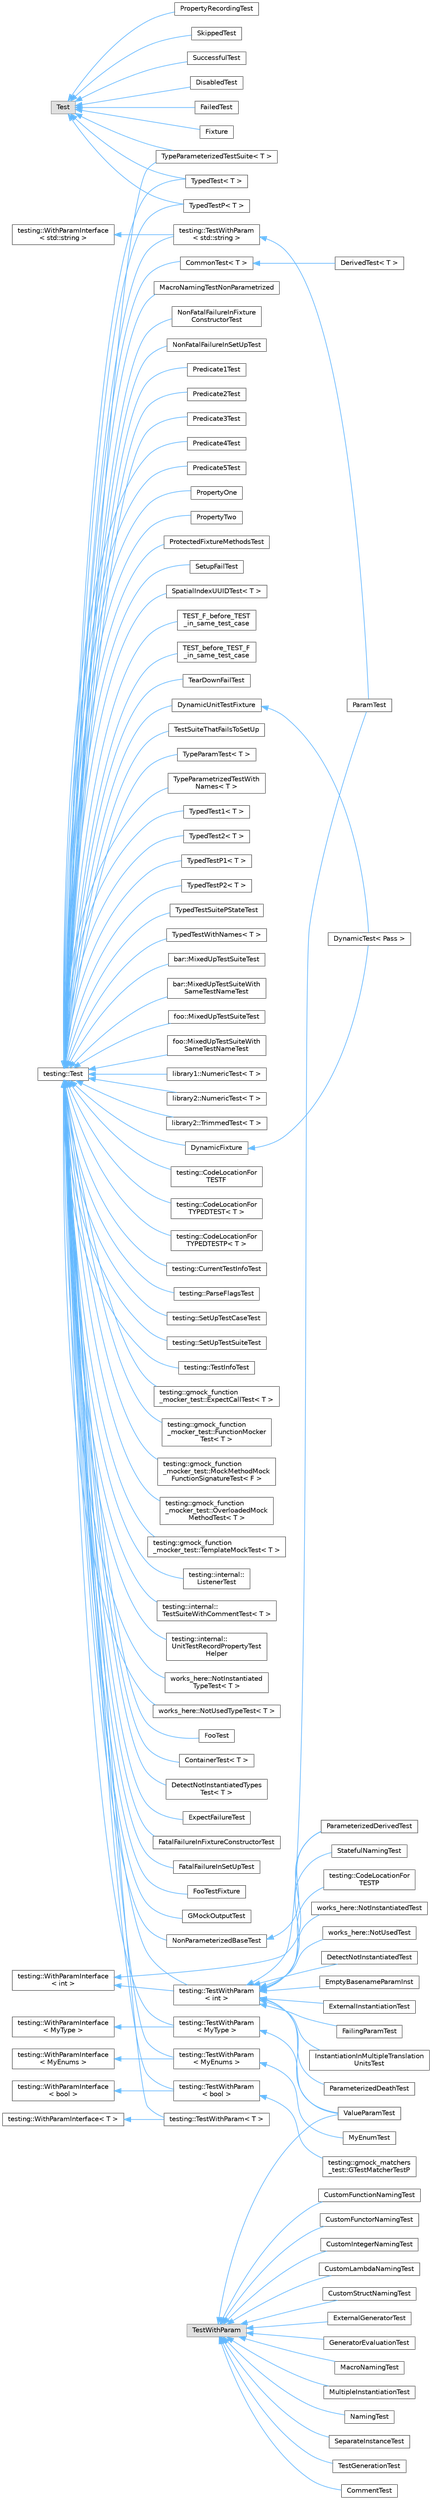 digraph "Graphical Class Hierarchy"
{
 // LATEX_PDF_SIZE
  bgcolor="transparent";
  edge [fontname=Helvetica,fontsize=10,labelfontname=Helvetica,labelfontsize=10];
  node [fontname=Helvetica,fontsize=10,shape=box,height=0.2,width=0.4];
  rankdir="LR";
  Node0 [id="Node000000",label="Test",height=0.2,width=0.4,color="grey60", fillcolor="#E0E0E0", style="filled",tooltip=" "];
  Node0 -> Node1 [id="edge60_Node000000_Node000001",dir="back",color="steelblue1",style="solid",tooltip=" "];
  Node1 [id="Node000001",label="TypedTest\< T \>",height=0.2,width=0.4,color="grey40", fillcolor="white", style="filled",URL="$class_typed_test.html",tooltip=" "];
  Node0 -> Node78 [id="edge61_Node000000_Node000078",dir="back",color="steelblue1",style="solid",tooltip=" "];
  Node78 [id="Node000078",label="TypedTestP\< T \>",height=0.2,width=0.4,color="grey40", fillcolor="white", style="filled",URL="$class_typed_test_p.html",tooltip=" "];
  Node0 -> Node110 [id="edge62_Node000000_Node000110",dir="back",color="steelblue1",style="solid",tooltip=" "];
  Node110 [id="Node000110",label="DisabledTest",height=0.2,width=0.4,color="grey40", fillcolor="white", style="filled",URL="$class_disabled_test.html",tooltip=" "];
  Node0 -> Node111 [id="edge63_Node000000_Node000111",dir="back",color="steelblue1",style="solid",tooltip=" "];
  Node111 [id="Node000111",label="FailedTest",height=0.2,width=0.4,color="grey40", fillcolor="white", style="filled",URL="$class_failed_test.html",tooltip=" "];
  Node0 -> Node112 [id="edge64_Node000000_Node000112",dir="back",color="steelblue1",style="solid",tooltip=" "];
  Node112 [id="Node000112",label="Fixture",height=0.2,width=0.4,color="grey40", fillcolor="white", style="filled",URL="$class_fixture.html",tooltip=" "];
  Node0 -> Node113 [id="edge65_Node000000_Node000113",dir="back",color="steelblue1",style="solid",tooltip=" "];
  Node113 [id="Node000113",label="PropertyRecordingTest",height=0.2,width=0.4,color="grey40", fillcolor="white", style="filled",URL="$class_property_recording_test.html",tooltip=" "];
  Node0 -> Node114 [id="edge66_Node000000_Node000114",dir="back",color="steelblue1",style="solid",tooltip=" "];
  Node114 [id="Node000114",label="SkippedTest",height=0.2,width=0.4,color="grey40", fillcolor="white", style="filled",URL="$class_skipped_test.html",tooltip=" "];
  Node0 -> Node115 [id="edge67_Node000000_Node000115",dir="back",color="steelblue1",style="solid",tooltip=" "];
  Node115 [id="Node000115",label="SuccessfulTest",height=0.2,width=0.4,color="grey40", fillcolor="white", style="filled",URL="$class_successful_test.html",tooltip=" "];
  Node0 -> Node74 [id="edge68_Node000000_Node000074",dir="back",color="steelblue1",style="solid",tooltip=" "];
  Node74 [id="Node000074",label="TypeParameterizedTestSuite\< T \>",height=0.2,width=0.4,color="grey40", fillcolor="white", style="filled",URL="$class_type_parameterized_test_suite.html",tooltip=" "];
  Node2 [id="Node000002",label="testing::Test",height=0.2,width=0.4,color="grey40", fillcolor="white", style="filled",URL="$classtesting_1_1_test.html",tooltip=" "];
  Node2 -> Node3 [id="edge69_Node000002_Node000003",dir="back",color="steelblue1",style="solid",tooltip=" "];
  Node3 [id="Node000003",label="testing::TestWithParam\l\< int \>",height=0.2,width=0.4,color="grey40", fillcolor="white", style="filled",URL="$classtesting_1_1_test_with_param.html",tooltip=" "];
  Node3 -> Node4 [id="edge70_Node000003_Node000004",dir="back",color="steelblue1",style="solid",tooltip=" "];
  Node4 [id="Node000004",label="ParamTest",height=0.2,width=0.4,color="grey40", fillcolor="white", style="filled",URL="$class_param_test.html",tooltip=" "];
  Node3 -> Node7 [id="edge71_Node000003_Node000007",dir="back",color="steelblue1",style="solid",tooltip=" "];
  Node7 [id="Node000007",label="DetectNotInstantiatedTest",height=0.2,width=0.4,color="grey40", fillcolor="white", style="filled",URL="$class_detect_not_instantiated_test.html",tooltip=" "];
  Node3 -> Node8 [id="edge72_Node000003_Node000008",dir="back",color="steelblue1",style="solid",tooltip=" "];
  Node8 [id="Node000008",label="EmptyBasenameParamInst",height=0.2,width=0.4,color="grey40", fillcolor="white", style="filled",URL="$class_empty_basename_param_inst.html",tooltip=" "];
  Node3 -> Node9 [id="edge73_Node000003_Node000009",dir="back",color="steelblue1",style="solid",tooltip=" "];
  Node9 [id="Node000009",label="ExternalInstantiationTest",height=0.2,width=0.4,color="grey40", fillcolor="white", style="filled",URL="$class_external_instantiation_test.html",tooltip=" "];
  Node3 -> Node10 [id="edge74_Node000003_Node000010",dir="back",color="steelblue1",style="solid",tooltip=" "];
  Node10 [id="Node000010",label="FailingParamTest",height=0.2,width=0.4,color="grey40", fillcolor="white", style="filled",URL="$class_failing_param_test.html",tooltip=" "];
  Node3 -> Node11 [id="edge75_Node000003_Node000011",dir="back",color="steelblue1",style="solid",tooltip=" "];
  Node11 [id="Node000011",label="InstantiationInMultipleTranslation\lUnitsTest",height=0.2,width=0.4,color="grey40", fillcolor="white", style="filled",URL="$class_instantiation_in_multiple_translation_units_test.html",tooltip=" "];
  Node3 -> Node12 [id="edge76_Node000003_Node000012",dir="back",color="steelblue1",style="solid",tooltip=" "];
  Node12 [id="Node000012",label="ParameterizedDeathTest",height=0.2,width=0.4,color="grey40", fillcolor="white", style="filled",URL="$class_parameterized_death_test.html",tooltip=" "];
  Node3 -> Node13 [id="edge77_Node000003_Node000013",dir="back",color="steelblue1",style="solid",tooltip=" "];
  Node13 [id="Node000013",label="StatefulNamingTest",height=0.2,width=0.4,color="grey40", fillcolor="white", style="filled",URL="$class_stateful_naming_test.html",tooltip=" "];
  Node3 -> Node14 [id="edge78_Node000003_Node000014",dir="back",color="steelblue1",style="solid",tooltip=" "];
  Node14 [id="Node000014",label="ValueParamTest",height=0.2,width=0.4,color="grey40", fillcolor="white", style="filled",URL="$class_value_param_test.html",tooltip=" "];
  Node3 -> Node31 [id="edge79_Node000003_Node000031",dir="back",color="steelblue1",style="solid",tooltip=" "];
  Node31 [id="Node000031",label="testing::CodeLocationFor\lTESTP",height=0.2,width=0.4,color="grey40", fillcolor="white", style="filled",URL="$classtesting_1_1_code_location_for_t_e_s_t_p.html",tooltip=" "];
  Node3 -> Node32 [id="edge80_Node000003_Node000032",dir="back",color="steelblue1",style="solid",tooltip=" "];
  Node32 [id="Node000032",label="works_here::NotInstantiatedTest",height=0.2,width=0.4,color="grey40", fillcolor="white", style="filled",URL="$classworks__here_1_1_not_instantiated_test.html",tooltip=" "];
  Node3 -> Node33 [id="edge81_Node000003_Node000033",dir="back",color="steelblue1",style="solid",tooltip=" "];
  Node33 [id="Node000033",label="works_here::NotUsedTest",height=0.2,width=0.4,color="grey40", fillcolor="white", style="filled",URL="$classworks__here_1_1_not_used_test.html",tooltip=" "];
  Node2 -> Node37 [id="edge82_Node000002_Node000037",dir="back",color="steelblue1",style="solid",tooltip=" "];
  Node37 [id="Node000037",label="testing::TestWithParam\l\< MyEnums \>",height=0.2,width=0.4,color="grey40", fillcolor="white", style="filled",URL="$classtesting_1_1_test_with_param.html",tooltip=" "];
  Node37 -> Node38 [id="edge83_Node000037_Node000038",dir="back",color="steelblue1",style="solid",tooltip=" "];
  Node38 [id="Node000038",label="MyEnumTest",height=0.2,width=0.4,color="grey40", fillcolor="white", style="filled",URL="$class_my_enum_test.html",tooltip=" "];
  Node2 -> Node5 [id="edge84_Node000002_Node000005",dir="back",color="steelblue1",style="solid",tooltip=" "];
  Node5 [id="Node000005",label="testing::TestWithParam\l\< std::string \>",height=0.2,width=0.4,color="grey40", fillcolor="white", style="filled",URL="$classtesting_1_1_test_with_param.html",tooltip=" "];
  Node5 -> Node4 [id="edge85_Node000005_Node000004",dir="back",color="steelblue1",style="solid",tooltip=" "];
  Node2 -> Node15 [id="edge86_Node000002_Node000015",dir="back",color="steelblue1",style="solid",tooltip=" "];
  Node15 [id="Node000015",label="testing::TestWithParam\l\< MyType \>",height=0.2,width=0.4,color="grey40", fillcolor="white", style="filled",URL="$classtesting_1_1_test_with_param.html",tooltip=" "];
  Node15 -> Node14 [id="edge87_Node000015_Node000014",dir="back",color="steelblue1",style="solid",tooltip=" "];
  Node2 -> Node40 [id="edge88_Node000002_Node000040",dir="back",color="steelblue1",style="solid",tooltip=" "];
  Node40 [id="Node000040",label="testing::TestWithParam\l\< bool \>",height=0.2,width=0.4,color="grey40", fillcolor="white", style="filled",URL="$classtesting_1_1_test_with_param.html",tooltip=" "];
  Node40 -> Node41 [id="edge89_Node000040_Node000041",dir="back",color="steelblue1",style="solid",tooltip=" "];
  Node41 [id="Node000041",label="testing::gmock_matchers\l_test::GTestMatcherTestP",height=0.2,width=0.4,color="grey40", fillcolor="white", style="filled",URL="$classtesting_1_1gmock__matchers__test_1_1_g_test_matcher_test_p.html",tooltip=" "];
  Node2 -> Node43 [id="edge90_Node000002_Node000043",dir="back",color="steelblue1",style="solid",tooltip=" "];
  Node43 [id="Node000043",label="FooTest",height=0.2,width=0.4,color="grey40", fillcolor="white", style="filled",URL="$class_foo_test.html",tooltip=" "];
  Node2 -> Node44 [id="edge91_Node000002_Node000044",dir="back",color="steelblue1",style="solid",tooltip=" "];
  Node44 [id="Node000044",label="CommonTest\< T \>",height=0.2,width=0.4,color="grey40", fillcolor="white", style="filled",URL="$class_common_test.html",tooltip=" "];
  Node44 -> Node45 [id="edge92_Node000044_Node000045",dir="back",color="steelblue1",style="solid",tooltip=" "];
  Node45 [id="Node000045",label="DerivedTest\< T \>",height=0.2,width=0.4,color="grey40", fillcolor="white", style="filled",URL="$class_derived_test.html",tooltip=" "];
  Node2 -> Node46 [id="edge93_Node000002_Node000046",dir="back",color="steelblue1",style="solid",tooltip=" "];
  Node46 [id="Node000046",label="ContainerTest\< T \>",height=0.2,width=0.4,color="grey40", fillcolor="white", style="filled",URL="$class_container_test.html",tooltip=" "];
  Node2 -> Node47 [id="edge94_Node000002_Node000047",dir="back",color="steelblue1",style="solid",tooltip=" "];
  Node47 [id="Node000047",label="DetectNotInstantiatedTypes\lTest\< T \>",height=0.2,width=0.4,color="grey40", fillcolor="white", style="filled",URL="$class_detect_not_instantiated_types_test.html",tooltip=" "];
  Node2 -> Node48 [id="edge95_Node000002_Node000048",dir="back",color="steelblue1",style="solid",tooltip=" "];
  Node48 [id="Node000048",label="DynamicFixture",height=0.2,width=0.4,color="grey40", fillcolor="white", style="filled",URL="$class_dynamic_fixture.html",tooltip=" "];
  Node48 -> Node49 [id="edge96_Node000048_Node000049",dir="back",color="steelblue1",style="solid",tooltip=" "];
  Node49 [id="Node000049",label="DynamicTest\< Pass \>",height=0.2,width=0.4,color="grey40", fillcolor="white", style="filled",URL="$class_dynamic_test.html",tooltip=" "];
  Node2 -> Node50 [id="edge97_Node000002_Node000050",dir="back",color="steelblue1",style="solid",tooltip=" "];
  Node50 [id="Node000050",label="DynamicUnitTestFixture",height=0.2,width=0.4,color="grey40", fillcolor="white", style="filled",URL="$class_dynamic_unit_test_fixture.html",tooltip=" "];
  Node50 -> Node49 [id="edge98_Node000050_Node000049",dir="back",color="steelblue1",style="solid",tooltip=" "];
  Node2 -> Node51 [id="edge99_Node000002_Node000051",dir="back",color="steelblue1",style="solid",tooltip=" "];
  Node51 [id="Node000051",label="ExpectFailureTest",height=0.2,width=0.4,color="grey40", fillcolor="white", style="filled",URL="$class_expect_failure_test.html",tooltip=" "];
  Node2 -> Node52 [id="edge100_Node000002_Node000052",dir="back",color="steelblue1",style="solid",tooltip=" "];
  Node52 [id="Node000052",label="FatalFailureInFixtureConstructorTest",height=0.2,width=0.4,color="grey40", fillcolor="white", style="filled",URL="$class_fatal_failure_in_fixture_constructor_test.html",tooltip=" "];
  Node2 -> Node53 [id="edge101_Node000002_Node000053",dir="back",color="steelblue1",style="solid",tooltip=" "];
  Node53 [id="Node000053",label="FatalFailureInSetUpTest",height=0.2,width=0.4,color="grey40", fillcolor="white", style="filled",URL="$class_fatal_failure_in_set_up_test.html",tooltip=" "];
  Node2 -> Node54 [id="edge102_Node000002_Node000054",dir="back",color="steelblue1",style="solid",tooltip=" "];
  Node54 [id="Node000054",label="FooTestFixture",height=0.2,width=0.4,color="grey40", fillcolor="white", style="filled",URL="$class_foo_test_fixture.html",tooltip=" "];
  Node2 -> Node55 [id="edge103_Node000002_Node000055",dir="back",color="steelblue1",style="solid",tooltip=" "];
  Node55 [id="Node000055",label="GMockOutputTest",height=0.2,width=0.4,color="grey40", fillcolor="white", style="filled",URL="$class_g_mock_output_test.html",tooltip=" "];
  Node2 -> Node56 [id="edge104_Node000002_Node000056",dir="back",color="steelblue1",style="solid",tooltip=" "];
  Node56 [id="Node000056",label="MacroNamingTestNonParametrized",height=0.2,width=0.4,color="grey40", fillcolor="white", style="filled",URL="$class_macro_naming_test_non_parametrized.html",tooltip=" "];
  Node2 -> Node57 [id="edge105_Node000002_Node000057",dir="back",color="steelblue1",style="solid",tooltip=" "];
  Node57 [id="Node000057",label="NonFatalFailureInFixture\lConstructorTest",height=0.2,width=0.4,color="grey40", fillcolor="white", style="filled",URL="$class_non_fatal_failure_in_fixture_constructor_test.html",tooltip=" "];
  Node2 -> Node58 [id="edge106_Node000002_Node000058",dir="back",color="steelblue1",style="solid",tooltip=" "];
  Node58 [id="Node000058",label="NonFatalFailureInSetUpTest",height=0.2,width=0.4,color="grey40", fillcolor="white", style="filled",URL="$class_non_fatal_failure_in_set_up_test.html",tooltip=" "];
  Node2 -> Node36 [id="edge107_Node000002_Node000036",dir="back",color="steelblue1",style="solid",tooltip=" "];
  Node36 [id="Node000036",label="NonParameterizedBaseTest",height=0.2,width=0.4,color="grey40", fillcolor="white", style="filled",URL="$class_non_parameterized_base_test.html",tooltip=" "];
  Node36 -> Node35 [id="edge108_Node000036_Node000035",dir="back",color="steelblue1",style="solid",tooltip=" "];
  Node35 [id="Node000035",label="ParameterizedDerivedTest",height=0.2,width=0.4,color="grey40", fillcolor="white", style="filled",URL="$class_parameterized_derived_test.html",tooltip=" "];
  Node2 -> Node59 [id="edge109_Node000002_Node000059",dir="back",color="steelblue1",style="solid",tooltip=" "];
  Node59 [id="Node000059",label="Predicate1Test",height=0.2,width=0.4,color="grey40", fillcolor="white", style="filled",URL="$class_predicate1_test.html",tooltip=" "];
  Node2 -> Node60 [id="edge110_Node000002_Node000060",dir="back",color="steelblue1",style="solid",tooltip=" "];
  Node60 [id="Node000060",label="Predicate2Test",height=0.2,width=0.4,color="grey40", fillcolor="white", style="filled",URL="$class_predicate2_test.html",tooltip=" "];
  Node2 -> Node61 [id="edge111_Node000002_Node000061",dir="back",color="steelblue1",style="solid",tooltip=" "];
  Node61 [id="Node000061",label="Predicate3Test",height=0.2,width=0.4,color="grey40", fillcolor="white", style="filled",URL="$class_predicate3_test.html",tooltip=" "];
  Node2 -> Node62 [id="edge112_Node000002_Node000062",dir="back",color="steelblue1",style="solid",tooltip=" "];
  Node62 [id="Node000062",label="Predicate4Test",height=0.2,width=0.4,color="grey40", fillcolor="white", style="filled",URL="$class_predicate4_test.html",tooltip=" "];
  Node2 -> Node63 [id="edge113_Node000002_Node000063",dir="back",color="steelblue1",style="solid",tooltip=" "];
  Node63 [id="Node000063",label="Predicate5Test",height=0.2,width=0.4,color="grey40", fillcolor="white", style="filled",URL="$class_predicate5_test.html",tooltip=" "];
  Node2 -> Node64 [id="edge114_Node000002_Node000064",dir="back",color="steelblue1",style="solid",tooltip=" "];
  Node64 [id="Node000064",label="PropertyOne",height=0.2,width=0.4,color="grey40", fillcolor="white", style="filled",URL="$class_property_one.html",tooltip=" "];
  Node2 -> Node65 [id="edge115_Node000002_Node000065",dir="back",color="steelblue1",style="solid",tooltip=" "];
  Node65 [id="Node000065",label="PropertyTwo",height=0.2,width=0.4,color="grey40", fillcolor="white", style="filled",URL="$class_property_two.html",tooltip=" "];
  Node2 -> Node66 [id="edge116_Node000002_Node000066",dir="back",color="steelblue1",style="solid",tooltip=" "];
  Node66 [id="Node000066",label="ProtectedFixtureMethodsTest",height=0.2,width=0.4,color="grey40", fillcolor="white", style="filled",URL="$class_protected_fixture_methods_test.html",tooltip=" "];
  Node2 -> Node67 [id="edge117_Node000002_Node000067",dir="back",color="steelblue1",style="solid",tooltip=" "];
  Node67 [id="Node000067",label="SetupFailTest",height=0.2,width=0.4,color="grey40", fillcolor="white", style="filled",URL="$class_setup_fail_test.html",tooltip=" "];
  Node2 -> Node68 [id="edge118_Node000002_Node000068",dir="back",color="steelblue1",style="solid",tooltip=" "];
  Node68 [id="Node000068",label="SpatialIndexUUIDTest\< T \>",height=0.2,width=0.4,color="grey40", fillcolor="white", style="filled",URL="$class_spatial_index_u_u_i_d_test.html",tooltip=" "];
  Node2 -> Node69 [id="edge119_Node000002_Node000069",dir="back",color="steelblue1",style="solid",tooltip=" "];
  Node69 [id="Node000069",label="TEST_F_before_TEST\l_in_same_test_case",height=0.2,width=0.4,color="grey40", fillcolor="white", style="filled",URL="$class_t_e_s_t___f__before___t_e_s_t__in__same__test__case.html",tooltip=" "];
  Node2 -> Node70 [id="edge120_Node000002_Node000070",dir="back",color="steelblue1",style="solid",tooltip=" "];
  Node70 [id="Node000070",label="TEST_before_TEST_F\l_in_same_test_case",height=0.2,width=0.4,color="grey40", fillcolor="white", style="filled",URL="$class_t_e_s_t__before___t_e_s_t___f__in__same__test__case.html",tooltip=" "];
  Node2 -> Node71 [id="edge121_Node000002_Node000071",dir="back",color="steelblue1",style="solid",tooltip=" "];
  Node71 [id="Node000071",label="TearDownFailTest",height=0.2,width=0.4,color="grey40", fillcolor="white", style="filled",URL="$class_tear_down_fail_test.html",tooltip=" "];
  Node2 -> Node72 [id="edge122_Node000002_Node000072",dir="back",color="steelblue1",style="solid",tooltip=" "];
  Node72 [id="Node000072",label="TestSuiteThatFailsToSetUp",height=0.2,width=0.4,color="grey40", fillcolor="white", style="filled",URL="$class_test_suite_that_fails_to_set_up.html",tooltip=" "];
  Node2 -> Node73 [id="edge123_Node000002_Node000073",dir="back",color="steelblue1",style="solid",tooltip=" "];
  Node73 [id="Node000073",label="TypeParamTest\< T \>",height=0.2,width=0.4,color="grey40", fillcolor="white", style="filled",URL="$class_type_param_test.html",tooltip=" "];
  Node2 -> Node74 [id="edge124_Node000002_Node000074",dir="back",color="steelblue1",style="solid",tooltip=" "];
  Node2 -> Node75 [id="edge125_Node000002_Node000075",dir="back",color="steelblue1",style="solid",tooltip=" "];
  Node75 [id="Node000075",label="TypeParametrizedTestWith\lNames\< T \>",height=0.2,width=0.4,color="grey40", fillcolor="white", style="filled",URL="$class_type_parametrized_test_with_names.html",tooltip=" "];
  Node2 -> Node1 [id="edge126_Node000002_Node000001",dir="back",color="steelblue1",style="solid",tooltip=" "];
  Node2 -> Node76 [id="edge127_Node000002_Node000076",dir="back",color="steelblue1",style="solid",tooltip=" "];
  Node76 [id="Node000076",label="TypedTest1\< T \>",height=0.2,width=0.4,color="grey40", fillcolor="white", style="filled",URL="$class_typed_test1.html",tooltip=" "];
  Node2 -> Node77 [id="edge128_Node000002_Node000077",dir="back",color="steelblue1",style="solid",tooltip=" "];
  Node77 [id="Node000077",label="TypedTest2\< T \>",height=0.2,width=0.4,color="grey40", fillcolor="white", style="filled",URL="$class_typed_test2.html",tooltip=" "];
  Node2 -> Node78 [id="edge129_Node000002_Node000078",dir="back",color="steelblue1",style="solid",tooltip=" "];
  Node2 -> Node79 [id="edge130_Node000002_Node000079",dir="back",color="steelblue1",style="solid",tooltip=" "];
  Node79 [id="Node000079",label="TypedTestP1\< T \>",height=0.2,width=0.4,color="grey40", fillcolor="white", style="filled",URL="$class_typed_test_p1.html",tooltip=" "];
  Node2 -> Node80 [id="edge131_Node000002_Node000080",dir="back",color="steelblue1",style="solid",tooltip=" "];
  Node80 [id="Node000080",label="TypedTestP2\< T \>",height=0.2,width=0.4,color="grey40", fillcolor="white", style="filled",URL="$class_typed_test_p2.html",tooltip=" "];
  Node2 -> Node81 [id="edge132_Node000002_Node000081",dir="back",color="steelblue1",style="solid",tooltip=" "];
  Node81 [id="Node000081",label="TypedTestSuitePStateTest",height=0.2,width=0.4,color="grey40", fillcolor="white", style="filled",URL="$class_typed_test_suite_p_state_test.html",tooltip=" "];
  Node2 -> Node82 [id="edge133_Node000002_Node000082",dir="back",color="steelblue1",style="solid",tooltip=" "];
  Node82 [id="Node000082",label="TypedTestWithNames\< T \>",height=0.2,width=0.4,color="grey40", fillcolor="white", style="filled",URL="$class_typed_test_with_names.html",tooltip=" "];
  Node2 -> Node83 [id="edge134_Node000002_Node000083",dir="back",color="steelblue1",style="solid",tooltip=" "];
  Node83 [id="Node000083",label="bar::MixedUpTestSuiteTest",height=0.2,width=0.4,color="grey40", fillcolor="white", style="filled",URL="$classbar_1_1_mixed_up_test_suite_test.html",tooltip=" "];
  Node2 -> Node84 [id="edge135_Node000002_Node000084",dir="back",color="steelblue1",style="solid",tooltip=" "];
  Node84 [id="Node000084",label="bar::MixedUpTestSuiteWith\lSameTestNameTest",height=0.2,width=0.4,color="grey40", fillcolor="white", style="filled",URL="$classbar_1_1_mixed_up_test_suite_with_same_test_name_test.html",tooltip=" "];
  Node2 -> Node85 [id="edge136_Node000002_Node000085",dir="back",color="steelblue1",style="solid",tooltip=" "];
  Node85 [id="Node000085",label="foo::MixedUpTestSuiteTest",height=0.2,width=0.4,color="grey40", fillcolor="white", style="filled",URL="$classfoo_1_1_mixed_up_test_suite_test.html",tooltip=" "];
  Node2 -> Node86 [id="edge137_Node000002_Node000086",dir="back",color="steelblue1",style="solid",tooltip=" "];
  Node86 [id="Node000086",label="foo::MixedUpTestSuiteWith\lSameTestNameTest",height=0.2,width=0.4,color="grey40", fillcolor="white", style="filled",URL="$classfoo_1_1_mixed_up_test_suite_with_same_test_name_test.html",tooltip=" "];
  Node2 -> Node87 [id="edge138_Node000002_Node000087",dir="back",color="steelblue1",style="solid",tooltip=" "];
  Node87 [id="Node000087",label="library1::NumericTest\< T \>",height=0.2,width=0.4,color="grey40", fillcolor="white", style="filled",URL="$classlibrary1_1_1_numeric_test.html",tooltip=" "];
  Node2 -> Node88 [id="edge139_Node000002_Node000088",dir="back",color="steelblue1",style="solid",tooltip=" "];
  Node88 [id="Node000088",label="library2::NumericTest\< T \>",height=0.2,width=0.4,color="grey40", fillcolor="white", style="filled",URL="$classlibrary2_1_1_numeric_test.html",tooltip=" "];
  Node2 -> Node89 [id="edge140_Node000002_Node000089",dir="back",color="steelblue1",style="solid",tooltip=" "];
  Node89 [id="Node000089",label="library2::TrimmedTest\< T \>",height=0.2,width=0.4,color="grey40", fillcolor="white", style="filled",URL="$classlibrary2_1_1_trimmed_test.html",tooltip=" "];
  Node2 -> Node90 [id="edge141_Node000002_Node000090",dir="back",color="steelblue1",style="solid",tooltip=" "];
  Node90 [id="Node000090",label="testing::CodeLocationFor\lTESTF",height=0.2,width=0.4,color="grey40", fillcolor="white", style="filled",URL="$classtesting_1_1_code_location_for_t_e_s_t_f.html",tooltip=" "];
  Node2 -> Node91 [id="edge142_Node000002_Node000091",dir="back",color="steelblue1",style="solid",tooltip=" "];
  Node91 [id="Node000091",label="testing::CodeLocationFor\lTYPEDTEST\< T \>",height=0.2,width=0.4,color="grey40", fillcolor="white", style="filled",URL="$classtesting_1_1_code_location_for_t_y_p_e_d_t_e_s_t.html",tooltip=" "];
  Node2 -> Node92 [id="edge143_Node000002_Node000092",dir="back",color="steelblue1",style="solid",tooltip=" "];
  Node92 [id="Node000092",label="testing::CodeLocationFor\lTYPEDTESTP\< T \>",height=0.2,width=0.4,color="grey40", fillcolor="white", style="filled",URL="$classtesting_1_1_code_location_for_t_y_p_e_d_t_e_s_t_p.html",tooltip=" "];
  Node2 -> Node93 [id="edge144_Node000002_Node000093",dir="back",color="steelblue1",style="solid",tooltip=" "];
  Node93 [id="Node000093",label="testing::CurrentTestInfoTest",height=0.2,width=0.4,color="grey40", fillcolor="white", style="filled",URL="$classtesting_1_1_current_test_info_test.html",tooltip=" "];
  Node2 -> Node94 [id="edge145_Node000002_Node000094",dir="back",color="steelblue1",style="solid",tooltip=" "];
  Node94 [id="Node000094",label="testing::ParseFlagsTest",height=0.2,width=0.4,color="grey40", fillcolor="white", style="filled",URL="$classtesting_1_1_parse_flags_test.html",tooltip=" "];
  Node2 -> Node95 [id="edge146_Node000002_Node000095",dir="back",color="steelblue1",style="solid",tooltip=" "];
  Node95 [id="Node000095",label="testing::SetUpTestCaseTest",height=0.2,width=0.4,color="grey40", fillcolor="white", style="filled",URL="$classtesting_1_1_set_up_test_case_test.html",tooltip=" "];
  Node2 -> Node96 [id="edge147_Node000002_Node000096",dir="back",color="steelblue1",style="solid",tooltip=" "];
  Node96 [id="Node000096",label="testing::SetUpTestSuiteTest",height=0.2,width=0.4,color="grey40", fillcolor="white", style="filled",URL="$classtesting_1_1_set_up_test_suite_test.html",tooltip=" "];
  Node2 -> Node97 [id="edge148_Node000002_Node000097",dir="back",color="steelblue1",style="solid",tooltip=" "];
  Node97 [id="Node000097",label="testing::TestInfoTest",height=0.2,width=0.4,color="grey40", fillcolor="white", style="filled",URL="$classtesting_1_1_test_info_test.html",tooltip=" "];
  Node2 -> Node98 [id="edge149_Node000002_Node000098",dir="back",color="steelblue1",style="solid",tooltip=" "];
  Node98 [id="Node000098",label="testing::TestWithParam\< T \>",height=0.2,width=0.4,color="grey40", fillcolor="white", style="filled",URL="$classtesting_1_1_test_with_param.html",tooltip=" "];
  Node2 -> Node100 [id="edge150_Node000002_Node000100",dir="back",color="steelblue1",style="solid",tooltip=" "];
  Node100 [id="Node000100",label="testing::gmock_function\l_mocker_test::ExpectCallTest\< T \>",height=0.2,width=0.4,color="grey40", fillcolor="white", style="filled",URL="$classtesting_1_1gmock__function__mocker__test_1_1_expect_call_test.html",tooltip=" "];
  Node2 -> Node101 [id="edge151_Node000002_Node000101",dir="back",color="steelblue1",style="solid",tooltip=" "];
  Node101 [id="Node000101",label="testing::gmock_function\l_mocker_test::FunctionMocker\lTest\< T \>",height=0.2,width=0.4,color="grey40", fillcolor="white", style="filled",URL="$classtesting_1_1gmock__function__mocker__test_1_1_function_mocker_test.html",tooltip=" "];
  Node2 -> Node102 [id="edge152_Node000002_Node000102",dir="back",color="steelblue1",style="solid",tooltip=" "];
  Node102 [id="Node000102",label="testing::gmock_function\l_mocker_test::MockMethodMock\lFunctionSignatureTest\< F \>",height=0.2,width=0.4,color="grey40", fillcolor="white", style="filled",URL="$classtesting_1_1gmock__function__mocker__test_1_1_mock_method_mock_function_signature_test.html",tooltip=" "];
  Node2 -> Node103 [id="edge153_Node000002_Node000103",dir="back",color="steelblue1",style="solid",tooltip=" "];
  Node103 [id="Node000103",label="testing::gmock_function\l_mocker_test::OverloadedMock\lMethodTest\< T \>",height=0.2,width=0.4,color="grey40", fillcolor="white", style="filled",URL="$classtesting_1_1gmock__function__mocker__test_1_1_overloaded_mock_method_test.html",tooltip=" "];
  Node2 -> Node104 [id="edge154_Node000002_Node000104",dir="back",color="steelblue1",style="solid",tooltip=" "];
  Node104 [id="Node000104",label="testing::gmock_function\l_mocker_test::TemplateMockTest\< T \>",height=0.2,width=0.4,color="grey40", fillcolor="white", style="filled",URL="$classtesting_1_1gmock__function__mocker__test_1_1_template_mock_test.html",tooltip=" "];
  Node2 -> Node105 [id="edge155_Node000002_Node000105",dir="back",color="steelblue1",style="solid",tooltip=" "];
  Node105 [id="Node000105",label="testing::internal::\lListenerTest",height=0.2,width=0.4,color="grey40", fillcolor="white", style="filled",URL="$classtesting_1_1internal_1_1_listener_test.html",tooltip=" "];
  Node2 -> Node106 [id="edge156_Node000002_Node000106",dir="back",color="steelblue1",style="solid",tooltip=" "];
  Node106 [id="Node000106",label="testing::internal::\lTestSuiteWithCommentTest\< T \>",height=0.2,width=0.4,color="grey40", fillcolor="white", style="filled",URL="$classtesting_1_1internal_1_1_test_suite_with_comment_test.html",tooltip=" "];
  Node2 -> Node107 [id="edge157_Node000002_Node000107",dir="back",color="steelblue1",style="solid",tooltip=" "];
  Node107 [id="Node000107",label="testing::internal::\lUnitTestRecordPropertyTest\lHelper",height=0.2,width=0.4,color="grey40", fillcolor="white", style="filled",URL="$classtesting_1_1internal_1_1_unit_test_record_property_test_helper.html",tooltip=" "];
  Node2 -> Node108 [id="edge158_Node000002_Node000108",dir="back",color="steelblue1",style="solid",tooltip=" "];
  Node108 [id="Node000108",label="works_here::NotInstantiated\lTypeTest\< T \>",height=0.2,width=0.4,color="grey40", fillcolor="white", style="filled",URL="$classworks__here_1_1_not_instantiated_type_test.html",tooltip=" "];
  Node2 -> Node109 [id="edge159_Node000002_Node000109",dir="back",color="steelblue1",style="solid",tooltip=" "];
  Node109 [id="Node000109",label="works_here::NotUsedTypeTest\< T \>",height=0.2,width=0.4,color="grey40", fillcolor="white", style="filled",URL="$classworks__here_1_1_not_used_type_test.html",tooltip=" "];
  Node17 [id="Node000017",label="TestWithParam",height=0.2,width=0.4,color="grey60", fillcolor="#E0E0E0", style="filled",tooltip=" "];
  Node17 -> Node18 [id="edge160_Node000017_Node000018",dir="back",color="steelblue1",style="solid",tooltip=" "];
  Node18 [id="Node000018",label="CommentTest",height=0.2,width=0.4,color="grey40", fillcolor="white", style="filled",URL="$class_comment_test.html",tooltip=" "];
  Node17 -> Node19 [id="edge161_Node000017_Node000019",dir="back",color="steelblue1",style="solid",tooltip=" "];
  Node19 [id="Node000019",label="CustomFunctionNamingTest",height=0.2,width=0.4,color="grey40", fillcolor="white", style="filled",URL="$class_custom_function_naming_test.html",tooltip=" "];
  Node17 -> Node20 [id="edge162_Node000017_Node000020",dir="back",color="steelblue1",style="solid",tooltip=" "];
  Node20 [id="Node000020",label="CustomFunctorNamingTest",height=0.2,width=0.4,color="grey40", fillcolor="white", style="filled",URL="$class_custom_functor_naming_test.html",tooltip=" "];
  Node17 -> Node21 [id="edge163_Node000017_Node000021",dir="back",color="steelblue1",style="solid",tooltip=" "];
  Node21 [id="Node000021",label="CustomIntegerNamingTest",height=0.2,width=0.4,color="grey40", fillcolor="white", style="filled",URL="$class_custom_integer_naming_test.html",tooltip=" "];
  Node17 -> Node22 [id="edge164_Node000017_Node000022",dir="back",color="steelblue1",style="solid",tooltip=" "];
  Node22 [id="Node000022",label="CustomLambdaNamingTest",height=0.2,width=0.4,color="grey40", fillcolor="white", style="filled",URL="$class_custom_lambda_naming_test.html",tooltip=" "];
  Node17 -> Node23 [id="edge165_Node000017_Node000023",dir="back",color="steelblue1",style="solid",tooltip=" "];
  Node23 [id="Node000023",label="CustomStructNamingTest",height=0.2,width=0.4,color="grey40", fillcolor="white", style="filled",URL="$class_custom_struct_naming_test.html",tooltip=" "];
  Node17 -> Node24 [id="edge166_Node000017_Node000024",dir="back",color="steelblue1",style="solid",tooltip=" "];
  Node24 [id="Node000024",label="ExternalGeneratorTest",height=0.2,width=0.4,color="grey40", fillcolor="white", style="filled",URL="$class_external_generator_test.html",tooltip=" "];
  Node17 -> Node25 [id="edge167_Node000017_Node000025",dir="back",color="steelblue1",style="solid",tooltip=" "];
  Node25 [id="Node000025",label="GeneratorEvaluationTest",height=0.2,width=0.4,color="grey40", fillcolor="white", style="filled",URL="$class_generator_evaluation_test.html",tooltip=" "];
  Node17 -> Node26 [id="edge168_Node000017_Node000026",dir="back",color="steelblue1",style="solid",tooltip=" "];
  Node26 [id="Node000026",label="MacroNamingTest",height=0.2,width=0.4,color="grey40", fillcolor="white", style="filled",URL="$class_macro_naming_test.html",tooltip=" "];
  Node17 -> Node27 [id="edge169_Node000017_Node000027",dir="back",color="steelblue1",style="solid",tooltip=" "];
  Node27 [id="Node000027",label="MultipleInstantiationTest",height=0.2,width=0.4,color="grey40", fillcolor="white", style="filled",URL="$class_multiple_instantiation_test.html",tooltip=" "];
  Node17 -> Node28 [id="edge170_Node000017_Node000028",dir="back",color="steelblue1",style="solid",tooltip=" "];
  Node28 [id="Node000028",label="NamingTest",height=0.2,width=0.4,color="grey40", fillcolor="white", style="filled",URL="$class_naming_test.html",tooltip=" "];
  Node17 -> Node29 [id="edge171_Node000017_Node000029",dir="back",color="steelblue1",style="solid",tooltip=" "];
  Node29 [id="Node000029",label="SeparateInstanceTest",height=0.2,width=0.4,color="grey40", fillcolor="white", style="filled",URL="$class_separate_instance_test.html",tooltip=" "];
  Node17 -> Node30 [id="edge172_Node000017_Node000030",dir="back",color="steelblue1",style="solid",tooltip=" "];
  Node30 [id="Node000030",label="TestGenerationTest",height=0.2,width=0.4,color="grey40", fillcolor="white", style="filled",URL="$class_test_generation_test.html",tooltip=" "];
  Node17 -> Node14 [id="edge173_Node000017_Node000014",dir="back",color="steelblue1",style="solid",tooltip=" "];
  Node99 [id="Node000099",label="testing::WithParamInterface\< T \>",height=0.2,width=0.4,color="grey40", fillcolor="white", style="filled",URL="$classtesting_1_1_with_param_interface.html",tooltip=" "];
  Node99 -> Node98 [id="edge174_Node000099_Node000098",dir="back",color="steelblue1",style="solid",tooltip=" "];
  Node42 [id="Node000042",label="testing::WithParamInterface\l\< bool \>",height=0.2,width=0.4,color="grey40", fillcolor="white", style="filled",URL="$classtesting_1_1_with_param_interface.html",tooltip=" "];
  Node42 -> Node40 [id="edge175_Node000042_Node000040",dir="back",color="steelblue1",style="solid",tooltip=" "];
  Node34 [id="Node000034",label="testing::WithParamInterface\l\< int \>",height=0.2,width=0.4,color="grey40", fillcolor="white", style="filled",URL="$classtesting_1_1_with_param_interface.html",tooltip=" "];
  Node34 -> Node3 [id="edge176_Node000034_Node000003",dir="back",color="steelblue1",style="solid",tooltip=" "];
  Node34 -> Node35 [id="edge177_Node000034_Node000035",dir="back",color="steelblue1",style="solid",tooltip=" "];
  Node39 [id="Node000039",label="testing::WithParamInterface\l\< MyEnums \>",height=0.2,width=0.4,color="grey40", fillcolor="white", style="filled",URL="$classtesting_1_1_with_param_interface.html",tooltip=" "];
  Node39 -> Node37 [id="edge178_Node000039_Node000037",dir="back",color="steelblue1",style="solid",tooltip=" "];
  Node16 [id="Node000016",label="testing::WithParamInterface\l\< MyType \>",height=0.2,width=0.4,color="grey40", fillcolor="white", style="filled",URL="$classtesting_1_1_with_param_interface.html",tooltip=" "];
  Node16 -> Node15 [id="edge179_Node000016_Node000015",dir="back",color="steelblue1",style="solid",tooltip=" "];
  Node6 [id="Node000006",label="testing::WithParamInterface\l\< std::string \>",height=0.2,width=0.4,color="grey40", fillcolor="white", style="filled",URL="$classtesting_1_1_with_param_interface.html",tooltip=" "];
  Node6 -> Node5 [id="edge180_Node000006_Node000005",dir="back",color="steelblue1",style="solid",tooltip=" "];
}
